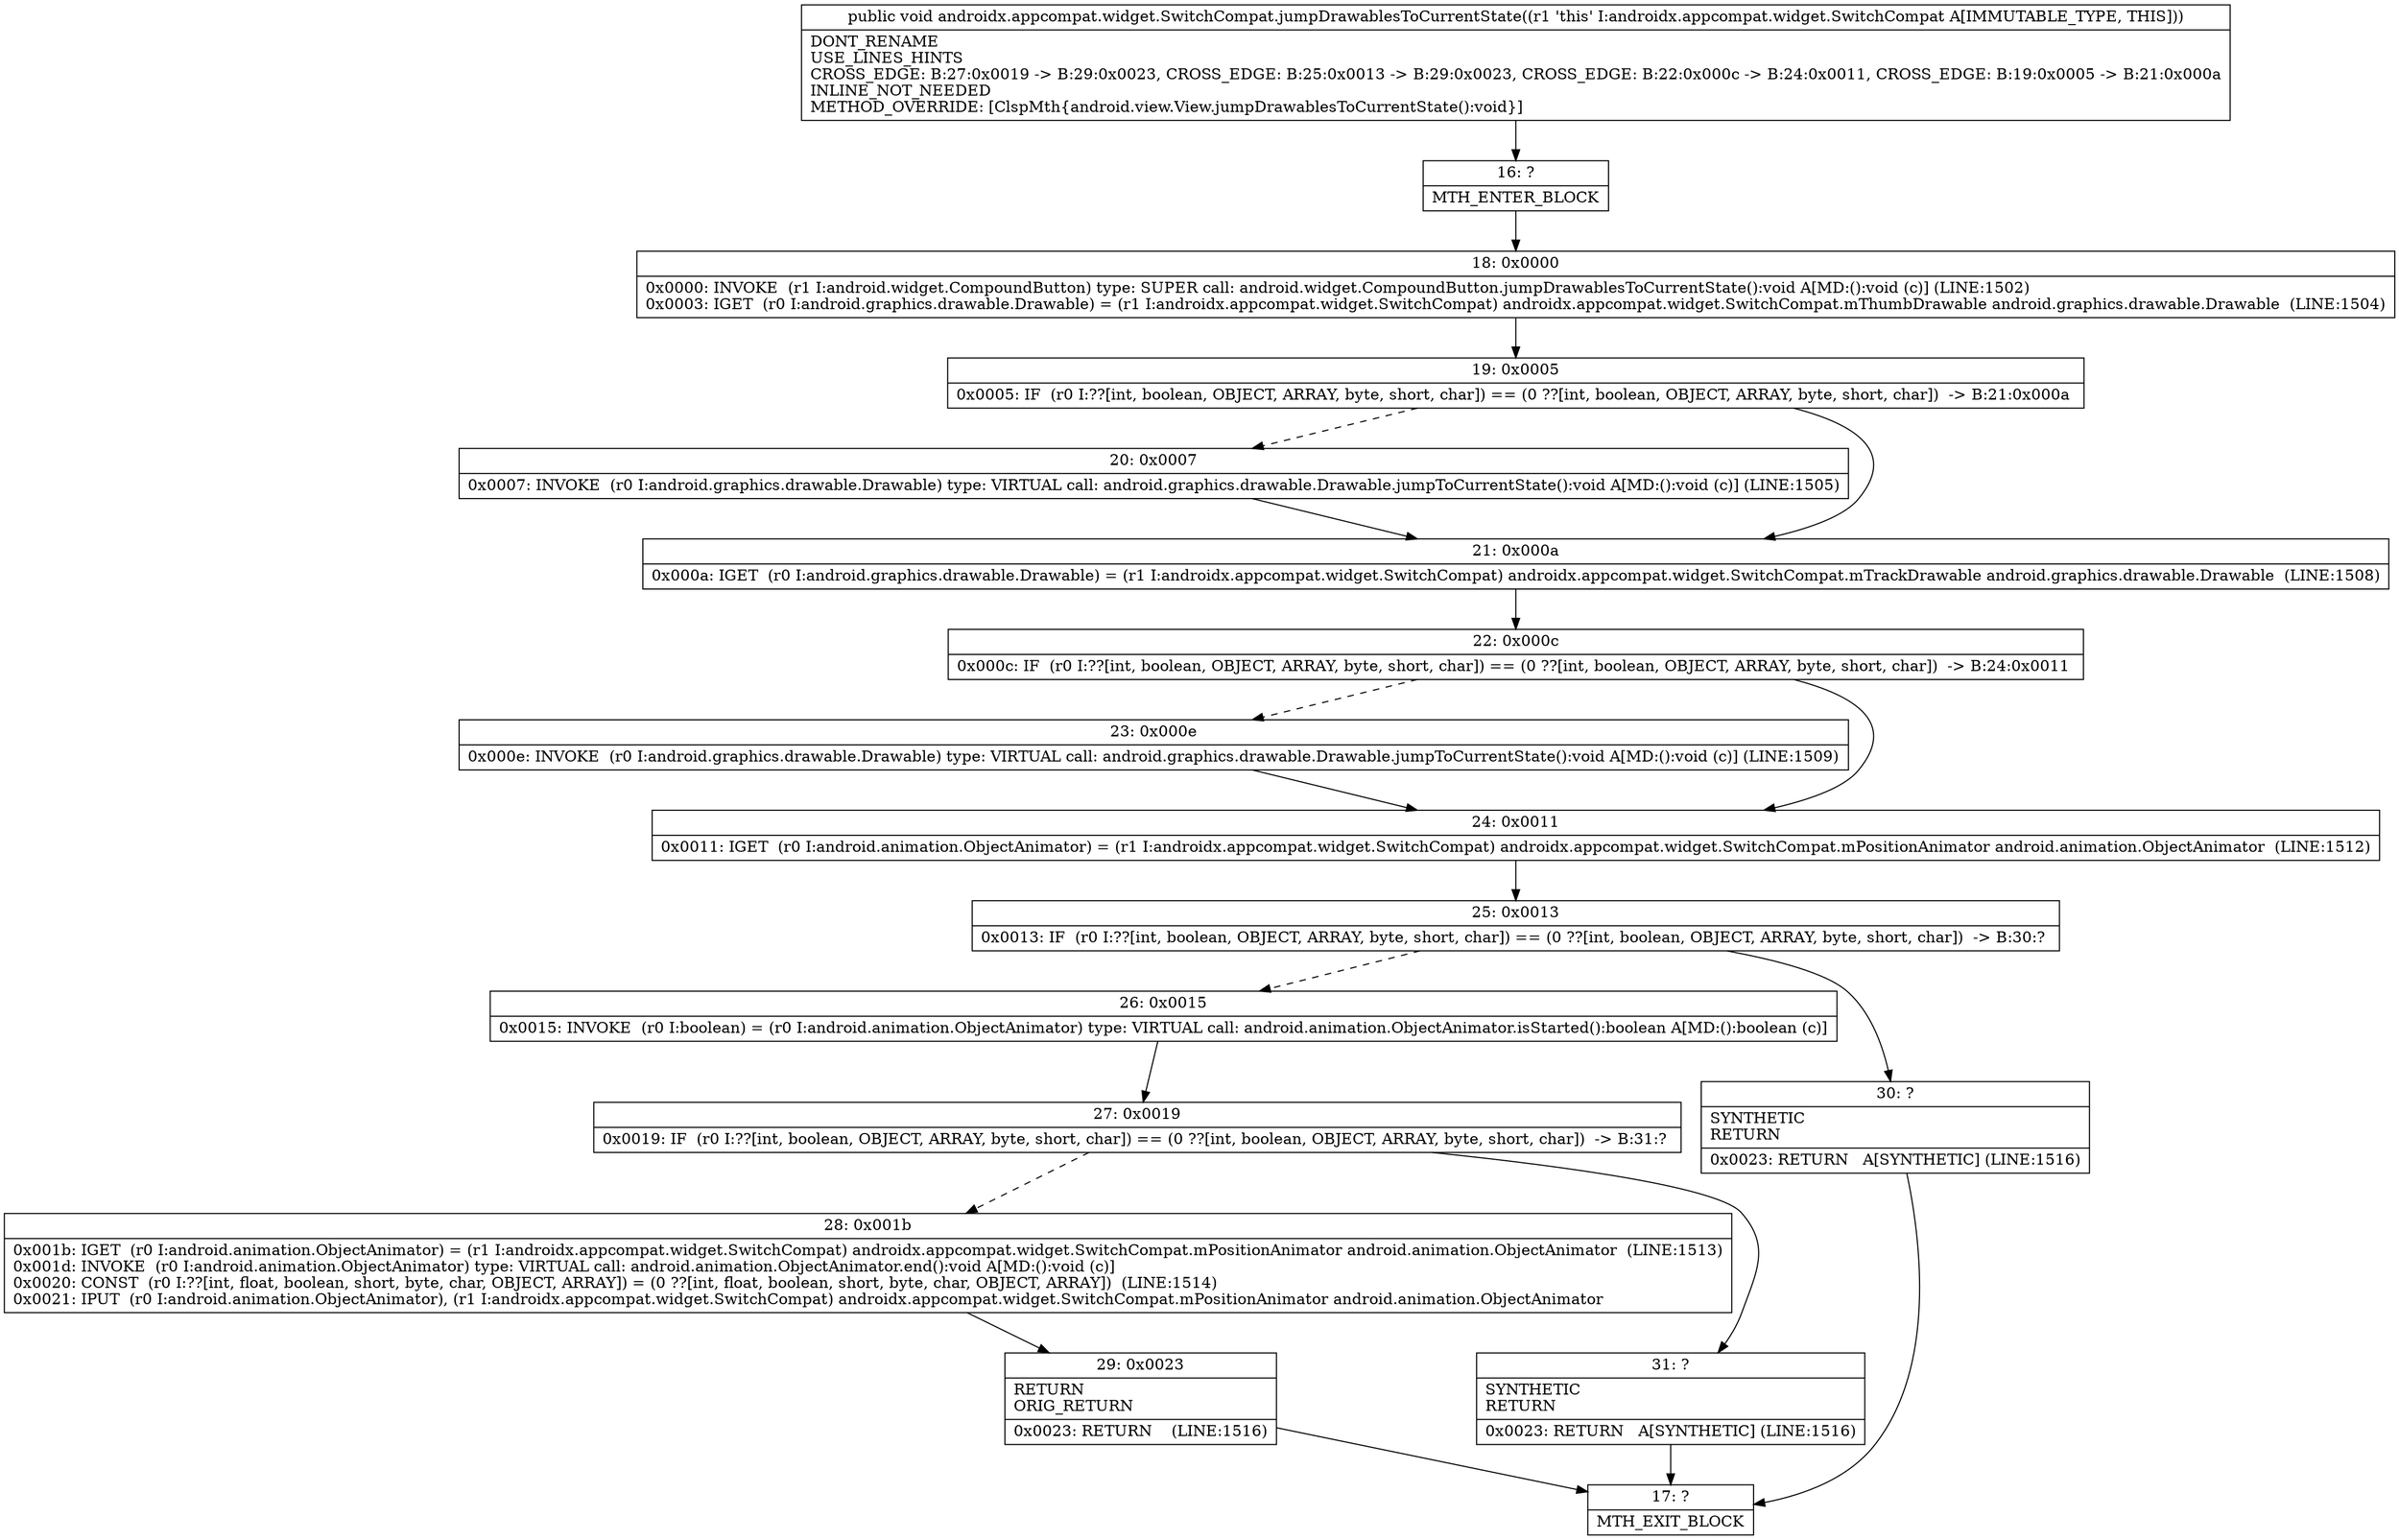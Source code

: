 digraph "CFG forandroidx.appcompat.widget.SwitchCompat.jumpDrawablesToCurrentState()V" {
Node_16 [shape=record,label="{16\:\ ?|MTH_ENTER_BLOCK\l}"];
Node_18 [shape=record,label="{18\:\ 0x0000|0x0000: INVOKE  (r1 I:android.widget.CompoundButton) type: SUPER call: android.widget.CompoundButton.jumpDrawablesToCurrentState():void A[MD:():void (c)] (LINE:1502)\l0x0003: IGET  (r0 I:android.graphics.drawable.Drawable) = (r1 I:androidx.appcompat.widget.SwitchCompat) androidx.appcompat.widget.SwitchCompat.mThumbDrawable android.graphics.drawable.Drawable  (LINE:1504)\l}"];
Node_19 [shape=record,label="{19\:\ 0x0005|0x0005: IF  (r0 I:??[int, boolean, OBJECT, ARRAY, byte, short, char]) == (0 ??[int, boolean, OBJECT, ARRAY, byte, short, char])  \-\> B:21:0x000a \l}"];
Node_20 [shape=record,label="{20\:\ 0x0007|0x0007: INVOKE  (r0 I:android.graphics.drawable.Drawable) type: VIRTUAL call: android.graphics.drawable.Drawable.jumpToCurrentState():void A[MD:():void (c)] (LINE:1505)\l}"];
Node_21 [shape=record,label="{21\:\ 0x000a|0x000a: IGET  (r0 I:android.graphics.drawable.Drawable) = (r1 I:androidx.appcompat.widget.SwitchCompat) androidx.appcompat.widget.SwitchCompat.mTrackDrawable android.graphics.drawable.Drawable  (LINE:1508)\l}"];
Node_22 [shape=record,label="{22\:\ 0x000c|0x000c: IF  (r0 I:??[int, boolean, OBJECT, ARRAY, byte, short, char]) == (0 ??[int, boolean, OBJECT, ARRAY, byte, short, char])  \-\> B:24:0x0011 \l}"];
Node_23 [shape=record,label="{23\:\ 0x000e|0x000e: INVOKE  (r0 I:android.graphics.drawable.Drawable) type: VIRTUAL call: android.graphics.drawable.Drawable.jumpToCurrentState():void A[MD:():void (c)] (LINE:1509)\l}"];
Node_24 [shape=record,label="{24\:\ 0x0011|0x0011: IGET  (r0 I:android.animation.ObjectAnimator) = (r1 I:androidx.appcompat.widget.SwitchCompat) androidx.appcompat.widget.SwitchCompat.mPositionAnimator android.animation.ObjectAnimator  (LINE:1512)\l}"];
Node_25 [shape=record,label="{25\:\ 0x0013|0x0013: IF  (r0 I:??[int, boolean, OBJECT, ARRAY, byte, short, char]) == (0 ??[int, boolean, OBJECT, ARRAY, byte, short, char])  \-\> B:30:? \l}"];
Node_26 [shape=record,label="{26\:\ 0x0015|0x0015: INVOKE  (r0 I:boolean) = (r0 I:android.animation.ObjectAnimator) type: VIRTUAL call: android.animation.ObjectAnimator.isStarted():boolean A[MD:():boolean (c)]\l}"];
Node_27 [shape=record,label="{27\:\ 0x0019|0x0019: IF  (r0 I:??[int, boolean, OBJECT, ARRAY, byte, short, char]) == (0 ??[int, boolean, OBJECT, ARRAY, byte, short, char])  \-\> B:31:? \l}"];
Node_28 [shape=record,label="{28\:\ 0x001b|0x001b: IGET  (r0 I:android.animation.ObjectAnimator) = (r1 I:androidx.appcompat.widget.SwitchCompat) androidx.appcompat.widget.SwitchCompat.mPositionAnimator android.animation.ObjectAnimator  (LINE:1513)\l0x001d: INVOKE  (r0 I:android.animation.ObjectAnimator) type: VIRTUAL call: android.animation.ObjectAnimator.end():void A[MD:():void (c)]\l0x0020: CONST  (r0 I:??[int, float, boolean, short, byte, char, OBJECT, ARRAY]) = (0 ??[int, float, boolean, short, byte, char, OBJECT, ARRAY])  (LINE:1514)\l0x0021: IPUT  (r0 I:android.animation.ObjectAnimator), (r1 I:androidx.appcompat.widget.SwitchCompat) androidx.appcompat.widget.SwitchCompat.mPositionAnimator android.animation.ObjectAnimator \l}"];
Node_29 [shape=record,label="{29\:\ 0x0023|RETURN\lORIG_RETURN\l|0x0023: RETURN    (LINE:1516)\l}"];
Node_17 [shape=record,label="{17\:\ ?|MTH_EXIT_BLOCK\l}"];
Node_31 [shape=record,label="{31\:\ ?|SYNTHETIC\lRETURN\l|0x0023: RETURN   A[SYNTHETIC] (LINE:1516)\l}"];
Node_30 [shape=record,label="{30\:\ ?|SYNTHETIC\lRETURN\l|0x0023: RETURN   A[SYNTHETIC] (LINE:1516)\l}"];
MethodNode[shape=record,label="{public void androidx.appcompat.widget.SwitchCompat.jumpDrawablesToCurrentState((r1 'this' I:androidx.appcompat.widget.SwitchCompat A[IMMUTABLE_TYPE, THIS]))  | DONT_RENAME\lUSE_LINES_HINTS\lCROSS_EDGE: B:27:0x0019 \-\> B:29:0x0023, CROSS_EDGE: B:25:0x0013 \-\> B:29:0x0023, CROSS_EDGE: B:22:0x000c \-\> B:24:0x0011, CROSS_EDGE: B:19:0x0005 \-\> B:21:0x000a\lINLINE_NOT_NEEDED\lMETHOD_OVERRIDE: [ClspMth\{android.view.View.jumpDrawablesToCurrentState():void\}]\l}"];
MethodNode -> Node_16;Node_16 -> Node_18;
Node_18 -> Node_19;
Node_19 -> Node_20[style=dashed];
Node_19 -> Node_21;
Node_20 -> Node_21;
Node_21 -> Node_22;
Node_22 -> Node_23[style=dashed];
Node_22 -> Node_24;
Node_23 -> Node_24;
Node_24 -> Node_25;
Node_25 -> Node_26[style=dashed];
Node_25 -> Node_30;
Node_26 -> Node_27;
Node_27 -> Node_28[style=dashed];
Node_27 -> Node_31;
Node_28 -> Node_29;
Node_29 -> Node_17;
Node_31 -> Node_17;
Node_30 -> Node_17;
}

